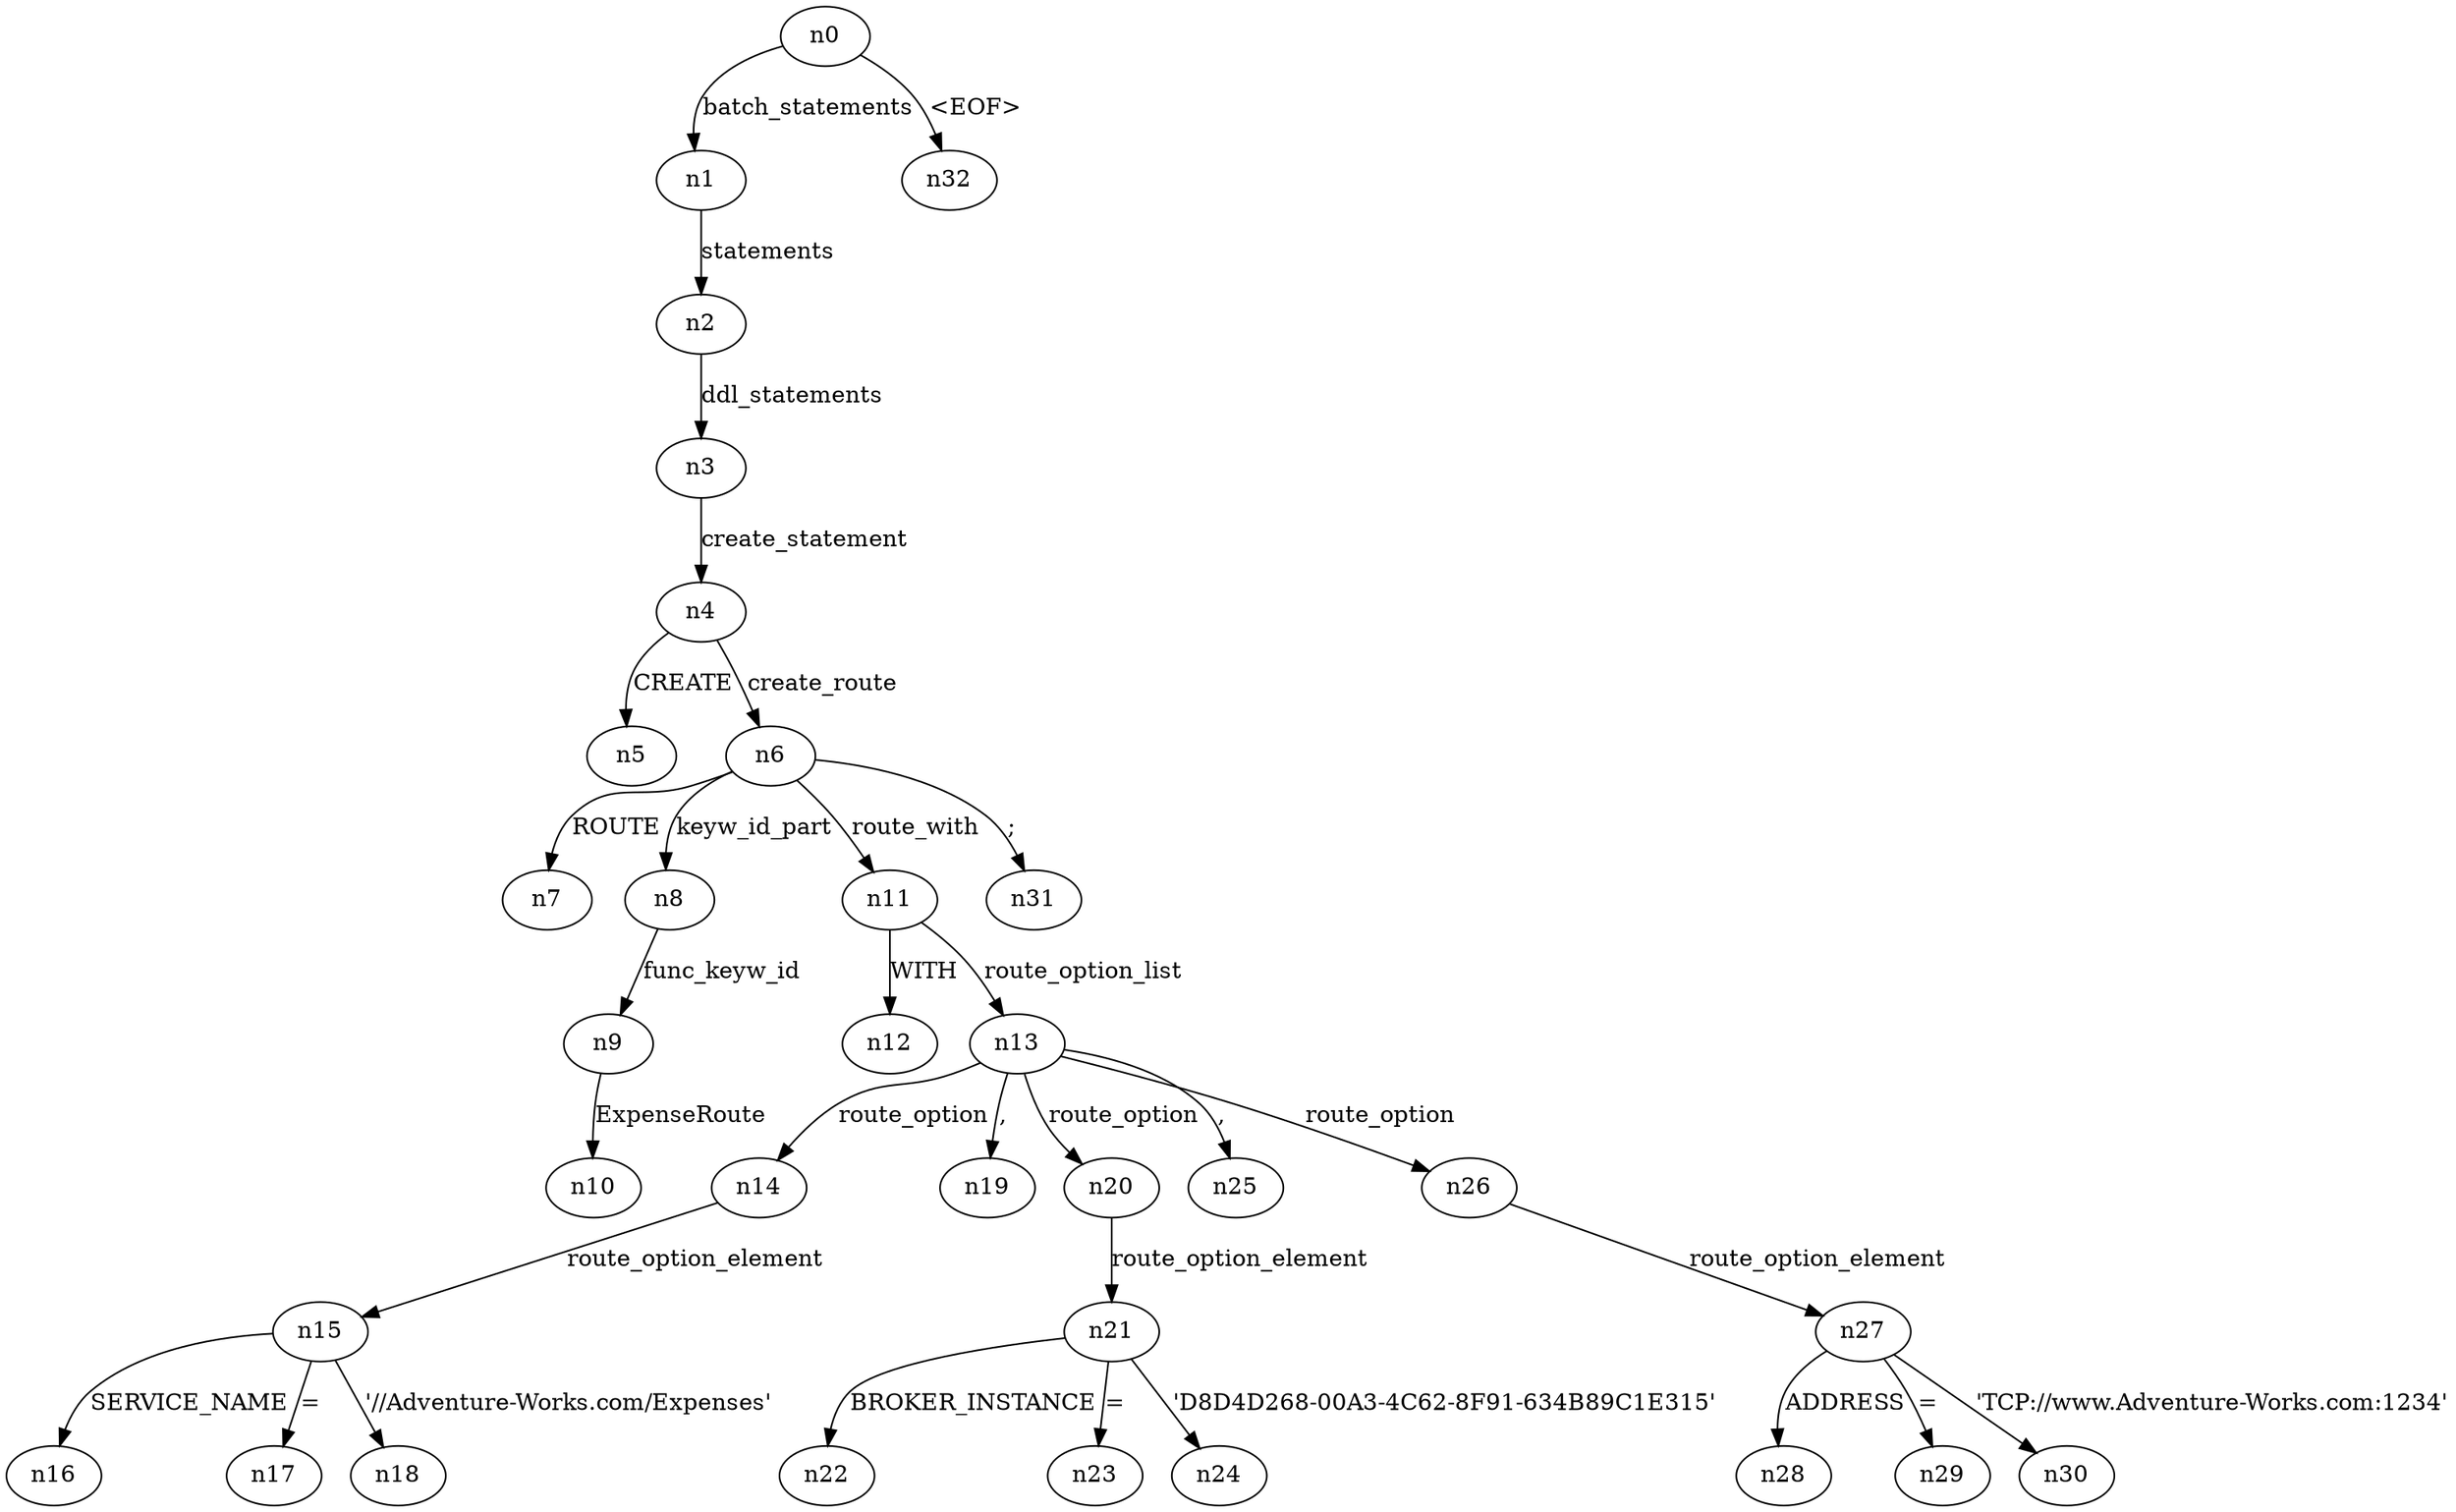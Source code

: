 digraph ParseTree {
  n0 -> n1 [label="batch_statements"];
  n1 -> n2 [label="statements"];
  n2 -> n3 [label="ddl_statements"];
  n3 -> n4 [label="create_statement"];
  n4 -> n5 [label="CREATE"];
  n4 -> n6 [label="create_route"];
  n6 -> n7 [label="ROUTE"];
  n6 -> n8 [label="keyw_id_part"];
  n8 -> n9 [label="func_keyw_id"];
  n9 -> n10 [label="ExpenseRoute"];
  n6 -> n11 [label="route_with"];
  n11 -> n12 [label="WITH"];
  n11 -> n13 [label="route_option_list"];
  n13 -> n14 [label="route_option"];
  n14 -> n15 [label="route_option_element"];
  n15 -> n16 [label="SERVICE_NAME"];
  n15 -> n17 [label="="];
  n15 -> n18 [label="'//Adventure-Works.com/Expenses'"];
  n13 -> n19 [label=","];
  n13 -> n20 [label="route_option"];
  n20 -> n21 [label="route_option_element"];
  n21 -> n22 [label="BROKER_INSTANCE"];
  n21 -> n23 [label="="];
  n21 -> n24 [label="'D8D4D268-00A3-4C62-8F91-634B89C1E315'"];
  n13 -> n25 [label=","];
  n13 -> n26 [label="route_option"];
  n26 -> n27 [label="route_option_element"];
  n27 -> n28 [label="ADDRESS"];
  n27 -> n29 [label="="];
  n27 -> n30 [label="'TCP://www.Adventure-Works.com:1234'"];
  n6 -> n31 [label=";"];
  n0 -> n32 [label="<EOF>"];
}